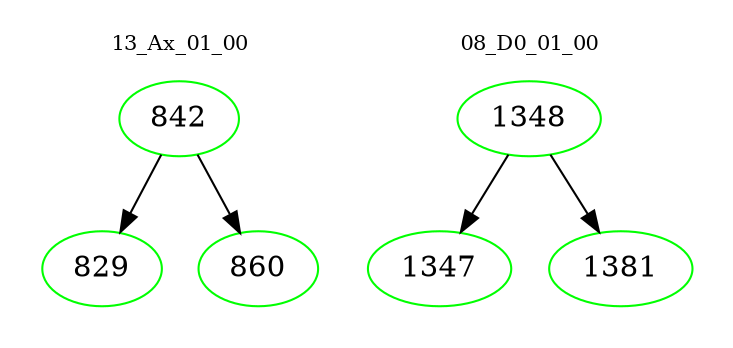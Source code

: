digraph{
subgraph cluster_0 {
color = white
label = "13_Ax_01_00";
fontsize=10;
T0_842 [label="842", color="green"]
T0_842 -> T0_829 [color="black"]
T0_829 [label="829", color="green"]
T0_842 -> T0_860 [color="black"]
T0_860 [label="860", color="green"]
}
subgraph cluster_1 {
color = white
label = "08_D0_01_00";
fontsize=10;
T1_1348 [label="1348", color="green"]
T1_1348 -> T1_1347 [color="black"]
T1_1347 [label="1347", color="green"]
T1_1348 -> T1_1381 [color="black"]
T1_1381 [label="1381", color="green"]
}
}

